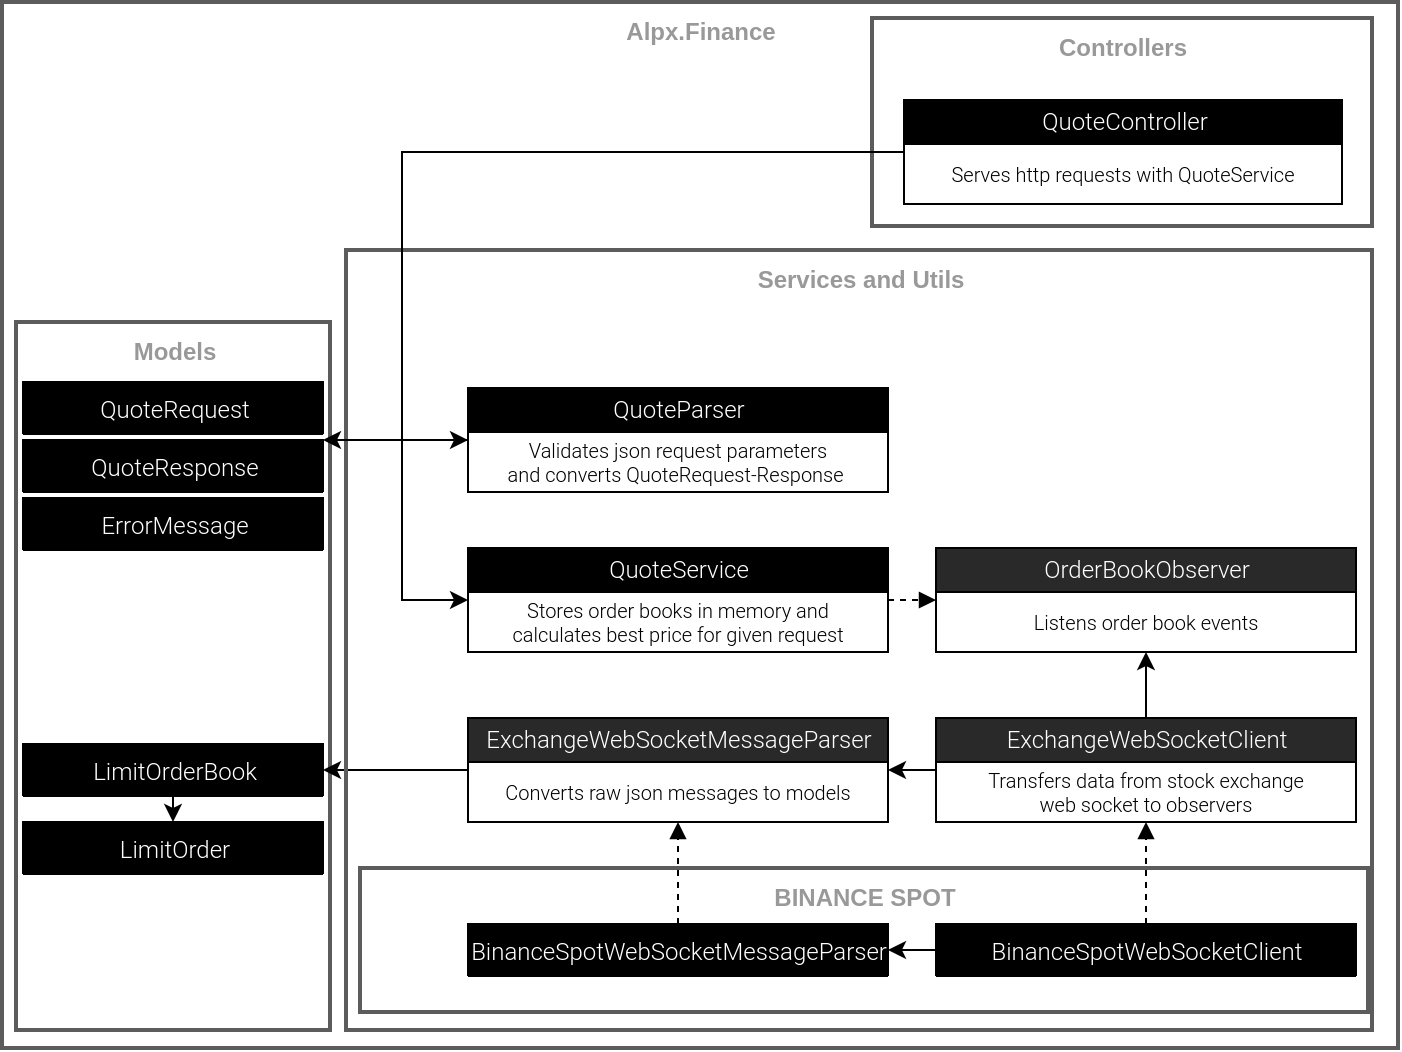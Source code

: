 <mxfile version="22.1.18" type="device">
  <diagram name="Sayfa -1" id="H9G4G-xi_kOFt-lPiyls">
    <mxGraphModel dx="2989" dy="977" grid="0" gridSize="10" guides="1" tooltips="1" connect="1" arrows="1" fold="1" page="0" pageScale="1" pageWidth="827" pageHeight="1169" background="none" math="0" shadow="0">
      <root>
        <mxCell id="0" />
        <mxCell id="1" parent="0" />
        <mxCell id="bSwZlp7oTd56xw5K2ig2-1" value="Alpx.Finance" style="swimlane;rounded=0;shadow=0;comic=0;startSize=29;strokeWidth=2;fillColor=none;fontFamily=Helvetica;fontSize=12;fontColor=#999999;html=1;collapsible=0;swimlaneLine=0;strokeColor=#5C5C5C;verticalAlign=middle;" vertex="1" parent="1">
          <mxGeometry x="-1769" y="-314" width="698" height="523" as="geometry">
            <mxRectangle x="26" y="45" width="40" height="29" as="alternateBounds" />
          </mxGeometry>
        </mxCell>
        <mxCell id="bSwZlp7oTd56xw5K2ig2-2" style="edgeStyle=none;rounded=0;orthogonalLoop=1;jettySize=auto;html=1;exitX=0.5;exitY=1;exitDx=0;exitDy=0;entryX=0.5;entryY=0;entryDx=0;entryDy=0;dashed=1;dashPattern=1 4;startFill=0;endArrow=classicThin;endFill=1;fontSize=10;" edge="1" parent="bSwZlp7oTd56xw5K2ig2-1">
          <mxGeometry relative="1" as="geometry">
            <mxPoint x="90" y="99" as="sourcePoint" />
          </mxGeometry>
        </mxCell>
        <mxCell id="bSwZlp7oTd56xw5K2ig2-40" value="Models" style="swimlane;rounded=0;shadow=0;comic=0;startSize=29;strokeWidth=2;fillColor=none;fontFamily=Helvetica;fontSize=12;fontColor=#999999;html=1;collapsible=0;swimlaneLine=0;strokeColor=#5C5C5C;verticalAlign=middle;" vertex="1" parent="bSwZlp7oTd56xw5K2ig2-1">
          <mxGeometry x="7" y="160" width="157" height="354" as="geometry">
            <mxRectangle x="26" y="45" width="40" height="29" as="alternateBounds" />
          </mxGeometry>
        </mxCell>
        <mxCell id="bSwZlp7oTd56xw5K2ig2-41" style="edgeStyle=none;rounded=0;orthogonalLoop=1;jettySize=auto;html=1;exitX=0.5;exitY=1;exitDx=0;exitDy=0;entryX=0.5;entryY=0;entryDx=0;entryDy=0;dashed=1;dashPattern=1 4;startFill=0;endArrow=classicThin;endFill=1;fontSize=10;" edge="1" parent="bSwZlp7oTd56xw5K2ig2-40">
          <mxGeometry relative="1" as="geometry">
            <mxPoint x="90" y="99" as="sourcePoint" />
          </mxGeometry>
        </mxCell>
        <mxCell id="bSwZlp7oTd56xw5K2ig2-42" value="&lt;p style=&quot;line-height: 100%&quot;&gt;LimitOrder&lt;/p&gt;" style="swimlane;fontStyle=0;align=center;verticalAlign=middle;childLayout=stackLayout;horizontal=1;startSize=27;horizontalStack=0;resizeParent=1;resizeLast=0;collapsible=0;marginBottom=0;rounded=0;shadow=0;strokeWidth=1;swimlaneFillColor=none;fillColor=#000000;swimlaneLine=1;comic=0;fontFamily=Roboto Light;fontSize=12;fontColor=#FFFFFF;labelBorderColor=none;arcSize=22;expand=0;allowArrows=1;gradientColor=none;html=1;" vertex="1" parent="bSwZlp7oTd56xw5K2ig2-40">
          <mxGeometry x="3.5" y="250" width="150" height="26" as="geometry">
            <mxRectangle x="172" y="264" width="100" height="20" as="alternateBounds" />
          </mxGeometry>
        </mxCell>
        <mxCell id="bSwZlp7oTd56xw5K2ig2-88" style="edgeStyle=orthogonalEdgeStyle;rounded=0;orthogonalLoop=1;jettySize=auto;html=1;exitX=0.5;exitY=1;exitDx=0;exitDy=0;entryX=0.5;entryY=0;entryDx=0;entryDy=0;" edge="1" parent="bSwZlp7oTd56xw5K2ig2-40" source="bSwZlp7oTd56xw5K2ig2-43" target="bSwZlp7oTd56xw5K2ig2-42">
          <mxGeometry relative="1" as="geometry" />
        </mxCell>
        <mxCell id="bSwZlp7oTd56xw5K2ig2-43" value="&lt;p style=&quot;line-height: 100%&quot;&gt;LimitOrderBook&lt;/p&gt;" style="swimlane;fontStyle=0;align=center;verticalAlign=middle;childLayout=stackLayout;horizontal=1;startSize=27;horizontalStack=0;resizeParent=1;resizeLast=0;collapsible=0;marginBottom=0;rounded=0;shadow=0;strokeWidth=1;swimlaneFillColor=none;fillColor=#000000;swimlaneLine=1;comic=0;fontFamily=Roboto Light;fontSize=12;fontColor=#FFFFFF;labelBorderColor=none;arcSize=22;expand=0;allowArrows=1;gradientColor=none;html=1;" vertex="1" parent="bSwZlp7oTd56xw5K2ig2-40">
          <mxGeometry x="3.5" y="211" width="150" height="26" as="geometry">
            <mxRectangle x="172" y="264" width="100" height="20" as="alternateBounds" />
          </mxGeometry>
        </mxCell>
        <mxCell id="bSwZlp7oTd56xw5K2ig2-44" value="&lt;p style=&quot;line-height: 100%&quot;&gt;QuoteRequest&lt;/p&gt;" style="swimlane;fontStyle=0;align=center;verticalAlign=middle;childLayout=stackLayout;horizontal=1;startSize=27;horizontalStack=0;resizeParent=1;resizeLast=0;collapsible=0;marginBottom=0;rounded=0;shadow=0;strokeWidth=1;swimlaneFillColor=none;fillColor=#000000;swimlaneLine=1;comic=0;fontFamily=Roboto Light;fontSize=12;fontColor=#FFFFFF;labelBorderColor=none;arcSize=22;expand=0;allowArrows=1;gradientColor=none;html=1;" vertex="1" parent="bSwZlp7oTd56xw5K2ig2-40">
          <mxGeometry x="3.5" y="30" width="150" height="26" as="geometry">
            <mxRectangle x="172" y="264" width="100" height="20" as="alternateBounds" />
          </mxGeometry>
        </mxCell>
        <mxCell id="bSwZlp7oTd56xw5K2ig2-62" value="&lt;p style=&quot;line-height: 100%&quot;&gt;QuoteResponse&lt;/p&gt;" style="swimlane;fontStyle=0;align=center;verticalAlign=middle;childLayout=stackLayout;horizontal=1;startSize=27;horizontalStack=0;resizeParent=1;resizeLast=0;collapsible=0;marginBottom=0;rounded=0;shadow=0;strokeWidth=1;swimlaneFillColor=none;fillColor=#000000;swimlaneLine=1;comic=0;fontFamily=Roboto Light;fontSize=12;fontColor=#FFFFFF;labelBorderColor=none;arcSize=22;expand=0;allowArrows=1;gradientColor=none;html=1;" vertex="1" parent="bSwZlp7oTd56xw5K2ig2-40">
          <mxGeometry x="3.5" y="59" width="150" height="26" as="geometry">
            <mxRectangle x="172" y="264" width="100" height="20" as="alternateBounds" />
          </mxGeometry>
        </mxCell>
        <mxCell id="bSwZlp7oTd56xw5K2ig2-63" value="&lt;p style=&quot;line-height: 100%&quot;&gt;ErrorMessage&lt;/p&gt;" style="swimlane;fontStyle=0;align=center;verticalAlign=middle;childLayout=stackLayout;horizontal=1;startSize=27;horizontalStack=0;resizeParent=1;resizeLast=0;collapsible=0;marginBottom=0;rounded=0;shadow=0;strokeWidth=1;swimlaneFillColor=none;fillColor=#000000;swimlaneLine=1;comic=0;fontFamily=Roboto Light;fontSize=12;fontColor=#FFFFFF;labelBorderColor=none;arcSize=22;expand=0;allowArrows=1;gradientColor=none;html=1;" vertex="1" parent="bSwZlp7oTd56xw5K2ig2-40">
          <mxGeometry x="3.5" y="88" width="150" height="26" as="geometry">
            <mxRectangle x="172" y="264" width="100" height="20" as="alternateBounds" />
          </mxGeometry>
        </mxCell>
        <mxCell id="bSwZlp7oTd56xw5K2ig2-58" style="edgeStyle=orthogonalEdgeStyle;rounded=0;orthogonalLoop=1;jettySize=auto;html=1;exitX=0;exitY=0.5;exitDx=0;exitDy=0;entryX=1;entryY=0.5;entryDx=0;entryDy=0;" edge="1" parent="bSwZlp7oTd56xw5K2ig2-1" source="bSwZlp7oTd56xw5K2ig2-19" target="bSwZlp7oTd56xw5K2ig2-43">
          <mxGeometry relative="1" as="geometry" />
        </mxCell>
        <mxCell id="bSwZlp7oTd56xw5K2ig2-5" value="Services and Utils" style="swimlane;rounded=0;shadow=0;comic=0;startSize=29;strokeWidth=2;fillColor=none;fontFamily=Helvetica;fontSize=12;fontColor=#999999;html=1;collapsible=0;swimlaneLine=0;strokeColor=#5C5C5C;verticalAlign=middle;" vertex="1" parent="bSwZlp7oTd56xw5K2ig2-1">
          <mxGeometry x="172" y="124" width="513" height="390" as="geometry">
            <mxRectangle x="26" y="45" width="40" height="29" as="alternateBounds" />
          </mxGeometry>
        </mxCell>
        <mxCell id="bSwZlp7oTd56xw5K2ig2-6" style="edgeStyle=none;rounded=0;orthogonalLoop=1;jettySize=auto;html=1;exitX=0.5;exitY=1;exitDx=0;exitDy=0;entryX=0.5;entryY=0;entryDx=0;entryDy=0;dashed=1;dashPattern=1 4;startFill=0;endArrow=classicThin;endFill=1;fontSize=10;" edge="1" parent="bSwZlp7oTd56xw5K2ig2-5">
          <mxGeometry relative="1" as="geometry">
            <mxPoint x="90" y="99" as="sourcePoint" />
          </mxGeometry>
        </mxCell>
        <mxCell id="bSwZlp7oTd56xw5K2ig2-56" style="edgeStyle=orthogonalEdgeStyle;rounded=0;orthogonalLoop=1;jettySize=auto;html=1;exitX=0;exitY=0.5;exitDx=0;exitDy=0;entryX=1;entryY=0.5;entryDx=0;entryDy=0;" edge="1" parent="bSwZlp7oTd56xw5K2ig2-5" source="bSwZlp7oTd56xw5K2ig2-7" target="bSwZlp7oTd56xw5K2ig2-19">
          <mxGeometry relative="1" as="geometry" />
        </mxCell>
        <mxCell id="bSwZlp7oTd56xw5K2ig2-82" style="edgeStyle=orthogonalEdgeStyle;rounded=0;orthogonalLoop=1;jettySize=auto;html=1;exitX=0.5;exitY=0;exitDx=0;exitDy=0;entryX=0.5;entryY=1;entryDx=0;entryDy=0;" edge="1" parent="bSwZlp7oTd56xw5K2ig2-5" source="bSwZlp7oTd56xw5K2ig2-7" target="bSwZlp7oTd56xw5K2ig2-79">
          <mxGeometry relative="1" as="geometry" />
        </mxCell>
        <mxCell id="bSwZlp7oTd56xw5K2ig2-7" value="ExchangeWebSocketClient" style="swimlane;fontStyle=0;align=center;verticalAlign=middle;childLayout=stackLayout;horizontal=1;startSize=22;horizontalStack=0;resizeParent=1;resizeLast=0;collapsible=0;marginBottom=0;rounded=0;shadow=0;strokeWidth=1;swimlaneFillColor=none;fillColor=#292929;swimlaneLine=1;comic=0;fontFamily=Roboto Light;fontSize=12;fontColor=#FFFFFF;labelBorderColor=none;arcSize=22;expand=0;allowArrows=1;gradientColor=none;html=1;" vertex="1" parent="bSwZlp7oTd56xw5K2ig2-5">
          <mxGeometry x="295" y="234" width="210" height="52" as="geometry">
            <mxRectangle x="172" y="264" width="100" height="20" as="alternateBounds" />
          </mxGeometry>
        </mxCell>
        <mxCell id="bSwZlp7oTd56xw5K2ig2-8" value="Transfers data from&amp;nbsp;stock exchange &lt;br&gt;web socket to observers" style="text;align=center;verticalAlign=middle;spacingLeft=4;spacingRight=4;overflow=hidden;rotatable=0;points=[[0,0.5],[1,0.5]];portConstraint=eastwest;fontSize=10;gradientColor=none;strokeWidth=1;fontFamily=Roboto Light;html=1;fontStyle=0;allowArrows=0;connectable=0;" vertex="1" parent="bSwZlp7oTd56xw5K2ig2-7">
          <mxGeometry y="22" width="210" height="30" as="geometry" />
        </mxCell>
        <mxCell id="bSwZlp7oTd56xw5K2ig2-19" value="ExchangeWebSocketMessageParser" style="swimlane;fontStyle=0;align=center;verticalAlign=middle;childLayout=stackLayout;horizontal=1;startSize=22;horizontalStack=0;resizeParent=1;resizeLast=0;collapsible=0;marginBottom=0;rounded=0;shadow=0;strokeWidth=1;swimlaneFillColor=none;fillColor=#292929;swimlaneLine=1;comic=0;fontFamily=Roboto Light;fontSize=12;fontColor=#FFFFFF;labelBorderColor=none;arcSize=22;expand=0;allowArrows=1;gradientColor=none;html=1;" vertex="1" parent="bSwZlp7oTd56xw5K2ig2-5">
          <mxGeometry x="61" y="234" width="210" height="52" as="geometry">
            <mxRectangle x="172" y="264" width="100" height="20" as="alternateBounds" />
          </mxGeometry>
        </mxCell>
        <mxCell id="bSwZlp7oTd56xw5K2ig2-20" value="Converts raw json messages to models" style="text;align=center;verticalAlign=middle;spacingLeft=4;spacingRight=4;overflow=hidden;rotatable=0;points=[[0,0.5],[1,0.5]];portConstraint=eastwest;fontSize=10;gradientColor=none;strokeWidth=1;fontFamily=Roboto Light;html=1;fontStyle=0;allowArrows=0;connectable=0;" vertex="1" parent="bSwZlp7oTd56xw5K2ig2-19">
          <mxGeometry y="22" width="210" height="30" as="geometry" />
        </mxCell>
        <mxCell id="bSwZlp7oTd56xw5K2ig2-10" value="BINANCE SPOT" style="swimlane;rounded=0;shadow=0;comic=0;startSize=29;strokeWidth=2;fillColor=none;fontFamily=Helvetica;fontSize=12;fontColor=#999999;html=1;collapsible=0;swimlaneLine=0;strokeColor=#5C5C5C;verticalAlign=middle;" vertex="1" parent="bSwZlp7oTd56xw5K2ig2-5">
          <mxGeometry x="7" y="309" width="504" height="72" as="geometry">
            <mxRectangle x="26" y="45" width="40" height="29" as="alternateBounds" />
          </mxGeometry>
        </mxCell>
        <mxCell id="bSwZlp7oTd56xw5K2ig2-11" style="edgeStyle=none;rounded=0;orthogonalLoop=1;jettySize=auto;html=1;exitX=0.5;exitY=1;exitDx=0;exitDy=0;entryX=0.5;entryY=0;entryDx=0;entryDy=0;dashed=1;dashPattern=1 4;startFill=0;endArrow=classicThin;endFill=1;fontSize=10;" edge="1" parent="bSwZlp7oTd56xw5K2ig2-10">
          <mxGeometry relative="1" as="geometry">
            <mxPoint x="90" y="99" as="sourcePoint" />
          </mxGeometry>
        </mxCell>
        <mxCell id="bSwZlp7oTd56xw5K2ig2-61" style="edgeStyle=orthogonalEdgeStyle;rounded=0;orthogonalLoop=1;jettySize=auto;html=1;exitX=0;exitY=0.5;exitDx=0;exitDy=0;entryX=1;entryY=0.5;entryDx=0;entryDy=0;" edge="1" parent="bSwZlp7oTd56xw5K2ig2-10" source="bSwZlp7oTd56xw5K2ig2-12" target="bSwZlp7oTd56xw5K2ig2-13">
          <mxGeometry relative="1" as="geometry" />
        </mxCell>
        <mxCell id="bSwZlp7oTd56xw5K2ig2-12" value="&lt;p style=&quot;line-height: 100%&quot;&gt;BinanceSpotWebSocketClient&lt;/p&gt;" style="swimlane;fontStyle=0;align=center;verticalAlign=middle;childLayout=stackLayout;horizontal=1;startSize=27;horizontalStack=0;resizeParent=1;resizeLast=0;collapsible=0;marginBottom=0;rounded=0;shadow=0;strokeWidth=1;swimlaneFillColor=none;fillColor=#000000;swimlaneLine=1;comic=0;fontFamily=Roboto Light;fontSize=12;fontColor=#FFFFFF;labelBorderColor=none;arcSize=22;expand=0;allowArrows=1;gradientColor=none;html=1;" vertex="1" parent="bSwZlp7oTd56xw5K2ig2-10">
          <mxGeometry x="288" y="28" width="210" height="26" as="geometry">
            <mxRectangle x="172" y="264" width="100" height="20" as="alternateBounds" />
          </mxGeometry>
        </mxCell>
        <mxCell id="bSwZlp7oTd56xw5K2ig2-13" value="&lt;p style=&quot;line-height: 100%&quot;&gt;BinanceSpotWebSocketMessageParser&lt;/p&gt;" style="swimlane;fontStyle=0;align=center;verticalAlign=middle;childLayout=stackLayout;horizontal=1;startSize=27;horizontalStack=0;resizeParent=1;resizeLast=0;collapsible=0;marginBottom=0;rounded=0;shadow=0;strokeWidth=1;swimlaneFillColor=none;fillColor=#000000;swimlaneLine=1;comic=0;fontFamily=Roboto Light;fontSize=12;fontColor=#FFFFFF;labelBorderColor=none;arcSize=22;expand=0;allowArrows=1;gradientColor=none;html=1;" vertex="1" parent="bSwZlp7oTd56xw5K2ig2-10">
          <mxGeometry x="54" y="28" width="210" height="26" as="geometry">
            <mxRectangle x="172" y="264" width="100" height="20" as="alternateBounds" />
          </mxGeometry>
        </mxCell>
        <mxCell id="bSwZlp7oTd56xw5K2ig2-9" style="edgeStyle=orthogonalEdgeStyle;rounded=0;orthogonalLoop=1;jettySize=auto;html=1;exitX=0.5;exitY=0;exitDx=0;exitDy=0;entryX=0.5;entryY=1;entryDx=0;entryDy=0;dashed=1;endArrow=block;endFill=1;" edge="1" parent="bSwZlp7oTd56xw5K2ig2-5" source="bSwZlp7oTd56xw5K2ig2-12" target="bSwZlp7oTd56xw5K2ig2-7">
          <mxGeometry relative="1" as="geometry" />
        </mxCell>
        <mxCell id="bSwZlp7oTd56xw5K2ig2-60" style="edgeStyle=orthogonalEdgeStyle;rounded=0;orthogonalLoop=1;jettySize=auto;html=1;exitX=0.5;exitY=0;exitDx=0;exitDy=0;entryX=0.5;entryY=1;entryDx=0;entryDy=0;dashed=1;endArrow=block;endFill=1;" edge="1" parent="bSwZlp7oTd56xw5K2ig2-5" source="bSwZlp7oTd56xw5K2ig2-13" target="bSwZlp7oTd56xw5K2ig2-19">
          <mxGeometry relative="1" as="geometry">
            <mxPoint x="399.5" y="267" as="sourcePoint" />
            <mxPoint x="399.5" y="216" as="targetPoint" />
          </mxGeometry>
        </mxCell>
        <mxCell id="bSwZlp7oTd56xw5K2ig2-79" value="OrderBookObserver" style="swimlane;fontStyle=0;align=center;verticalAlign=middle;childLayout=stackLayout;horizontal=1;startSize=22;horizontalStack=0;resizeParent=1;resizeLast=0;collapsible=0;marginBottom=0;rounded=0;shadow=0;strokeWidth=1;swimlaneFillColor=none;fillColor=#292929;swimlaneLine=1;comic=0;fontFamily=Roboto Light;fontSize=12;fontColor=#FFFFFF;labelBorderColor=none;arcSize=22;expand=0;allowArrows=1;gradientColor=none;html=1;" vertex="1" parent="bSwZlp7oTd56xw5K2ig2-5">
          <mxGeometry x="295" y="149" width="210" height="52" as="geometry">
            <mxRectangle x="172" y="264" width="100" height="20" as="alternateBounds" />
          </mxGeometry>
        </mxCell>
        <mxCell id="bSwZlp7oTd56xw5K2ig2-80" value="Listens order book events" style="text;align=center;verticalAlign=middle;spacingLeft=4;spacingRight=4;overflow=hidden;rotatable=0;points=[[0,0.5],[1,0.5]];portConstraint=eastwest;fontSize=10;gradientColor=none;strokeWidth=1;fontFamily=Roboto Light;html=1;fontStyle=0;allowArrows=0;connectable=0;" vertex="1" parent="bSwZlp7oTd56xw5K2ig2-79">
          <mxGeometry y="22" width="210" height="30" as="geometry" />
        </mxCell>
        <mxCell id="bSwZlp7oTd56xw5K2ig2-65" value="QuoteService" style="swimlane;fontStyle=0;align=center;verticalAlign=middle;childLayout=stackLayout;horizontal=1;startSize=22;horizontalStack=0;resizeParent=1;resizeLast=0;collapsible=0;marginBottom=0;rounded=0;shadow=0;strokeWidth=1;swimlaneFillColor=none;fillColor=#000000;swimlaneLine=1;comic=0;fontFamily=Roboto Light;fontSize=12;fontColor=#FFFFFF;labelBorderColor=none;arcSize=22;expand=0;allowArrows=1;gradientColor=none;html=1;" vertex="1" parent="bSwZlp7oTd56xw5K2ig2-5">
          <mxGeometry x="61" y="149" width="210" height="52" as="geometry">
            <mxRectangle x="172" y="264" width="100" height="20" as="alternateBounds" />
          </mxGeometry>
        </mxCell>
        <mxCell id="bSwZlp7oTd56xw5K2ig2-66" value="Stores order books in memory and &lt;br&gt;calculates best price for given request" style="text;align=center;verticalAlign=middle;spacingLeft=4;spacingRight=4;overflow=hidden;rotatable=0;points=[[0,0.5],[1,0.5]];portConstraint=eastwest;fontSize=10;gradientColor=none;strokeWidth=1;fontFamily=Roboto Light;html=1;fontStyle=0;allowArrows=0;connectable=0;" vertex="1" parent="bSwZlp7oTd56xw5K2ig2-65">
          <mxGeometry y="22" width="210" height="30" as="geometry" />
        </mxCell>
        <mxCell id="bSwZlp7oTd56xw5K2ig2-81" style="edgeStyle=orthogonalEdgeStyle;rounded=0;orthogonalLoop=1;jettySize=auto;html=1;exitX=1;exitY=0.5;exitDx=0;exitDy=0;entryX=0;entryY=0.5;entryDx=0;entryDy=0;dashed=1;endArrow=block;endFill=1;" edge="1" parent="bSwZlp7oTd56xw5K2ig2-5" source="bSwZlp7oTd56xw5K2ig2-65" target="bSwZlp7oTd56xw5K2ig2-79">
          <mxGeometry relative="1" as="geometry">
            <mxPoint x="408" y="347" as="sourcePoint" />
            <mxPoint x="408" y="296" as="targetPoint" />
          </mxGeometry>
        </mxCell>
        <mxCell id="bSwZlp7oTd56xw5K2ig2-91" value="QuoteParser" style="swimlane;fontStyle=0;align=center;verticalAlign=middle;childLayout=stackLayout;horizontal=1;startSize=22;horizontalStack=0;resizeParent=1;resizeLast=0;collapsible=0;marginBottom=0;rounded=0;shadow=0;strokeWidth=1;swimlaneFillColor=none;fillColor=#000000;swimlaneLine=1;comic=0;fontFamily=Roboto Light;fontSize=12;fontColor=#FFFFFF;labelBorderColor=none;arcSize=22;expand=0;allowArrows=1;gradientColor=none;html=1;" vertex="1" parent="bSwZlp7oTd56xw5K2ig2-5">
          <mxGeometry x="61" y="69" width="210" height="52" as="geometry">
            <mxRectangle x="172" y="264" width="100" height="20" as="alternateBounds" />
          </mxGeometry>
        </mxCell>
        <mxCell id="bSwZlp7oTd56xw5K2ig2-92" value="Validates json request parameters&lt;br&gt;and converts QuoteRequest-Response&amp;nbsp;" style="text;align=center;verticalAlign=middle;spacingLeft=4;spacingRight=4;overflow=hidden;rotatable=0;points=[[0,0.5],[1,0.5]];portConstraint=eastwest;fontSize=10;gradientColor=none;strokeWidth=1;fontFamily=Roboto Light;html=1;fontStyle=0;allowArrows=0;connectable=0;" vertex="1" parent="bSwZlp7oTd56xw5K2ig2-91">
          <mxGeometry y="22" width="210" height="30" as="geometry" />
        </mxCell>
        <mxCell id="bSwZlp7oTd56xw5K2ig2-69" value="Controllers" style="swimlane;rounded=0;shadow=0;comic=0;startSize=29;strokeWidth=2;fillColor=none;fontFamily=Helvetica;fontSize=12;fontColor=#999999;html=1;collapsible=0;swimlaneLine=0;strokeColor=#5C5C5C;verticalAlign=middle;" vertex="1" parent="bSwZlp7oTd56xw5K2ig2-1">
          <mxGeometry x="435" y="8" width="250" height="104" as="geometry">
            <mxRectangle x="26" y="45" width="40" height="29" as="alternateBounds" />
          </mxGeometry>
        </mxCell>
        <mxCell id="bSwZlp7oTd56xw5K2ig2-70" style="edgeStyle=none;rounded=0;orthogonalLoop=1;jettySize=auto;html=1;exitX=0.5;exitY=1;exitDx=0;exitDy=0;entryX=0.5;entryY=0;entryDx=0;entryDy=0;dashed=1;dashPattern=1 4;startFill=0;endArrow=classicThin;endFill=1;fontSize=10;" edge="1" parent="bSwZlp7oTd56xw5K2ig2-69">
          <mxGeometry relative="1" as="geometry">
            <mxPoint x="90" y="99" as="sourcePoint" />
          </mxGeometry>
        </mxCell>
        <mxCell id="bSwZlp7oTd56xw5K2ig2-72" style="edgeStyle=orthogonalEdgeStyle;rounded=0;orthogonalLoop=1;jettySize=auto;html=1;exitX=0.5;exitY=0;exitDx=0;exitDy=0;entryX=0.5;entryY=1;entryDx=0;entryDy=0;" edge="1" parent="bSwZlp7oTd56xw5K2ig2-69" source="bSwZlp7oTd56xw5K2ig2-73">
          <mxGeometry relative="1" as="geometry">
            <mxPoint x="78.5" y="160" as="targetPoint" />
          </mxGeometry>
        </mxCell>
        <mxCell id="bSwZlp7oTd56xw5K2ig2-77" value="QuoteController" style="swimlane;fontStyle=0;align=center;verticalAlign=middle;childLayout=stackLayout;horizontal=1;startSize=22;horizontalStack=0;resizeParent=1;resizeLast=0;collapsible=0;marginBottom=0;rounded=0;shadow=0;strokeWidth=1;swimlaneFillColor=none;fillColor=#000000;swimlaneLine=1;comic=0;fontFamily=Roboto Light;fontSize=12;fontColor=#FFFFFF;labelBorderColor=none;arcSize=22;expand=0;allowArrows=1;gradientColor=none;html=1;" vertex="1" parent="bSwZlp7oTd56xw5K2ig2-69">
          <mxGeometry x="16" y="41" width="219" height="52" as="geometry">
            <mxRectangle x="172" y="264" width="100" height="20" as="alternateBounds" />
          </mxGeometry>
        </mxCell>
        <mxCell id="bSwZlp7oTd56xw5K2ig2-78" value="Serves http requests with QuoteService" style="text;align=center;verticalAlign=middle;spacingLeft=4;spacingRight=4;overflow=hidden;rotatable=0;points=[[0,0.5],[1,0.5]];portConstraint=eastwest;fontSize=10;gradientColor=none;strokeWidth=1;fontFamily=Roboto Light;html=1;fontStyle=0;allowArrows=0;connectable=0;" vertex="1" parent="bSwZlp7oTd56xw5K2ig2-77">
          <mxGeometry y="22" width="219" height="30" as="geometry" />
        </mxCell>
        <mxCell id="bSwZlp7oTd56xw5K2ig2-87" style="edgeStyle=orthogonalEdgeStyle;rounded=0;orthogonalLoop=1;jettySize=auto;html=1;exitX=0;exitY=0.5;exitDx=0;exitDy=0;entryX=0;entryY=0.5;entryDx=0;entryDy=0;" edge="1" parent="bSwZlp7oTd56xw5K2ig2-1" source="bSwZlp7oTd56xw5K2ig2-77" target="bSwZlp7oTd56xw5K2ig2-65">
          <mxGeometry relative="1" as="geometry">
            <Array as="points">
              <mxPoint x="200" y="75" />
              <mxPoint x="200" y="299" />
            </Array>
          </mxGeometry>
        </mxCell>
        <mxCell id="bSwZlp7oTd56xw5K2ig2-94" style="edgeStyle=orthogonalEdgeStyle;rounded=0;orthogonalLoop=1;jettySize=auto;html=1;exitX=0;exitY=0.5;exitDx=0;exitDy=0;entryX=0;entryY=0.5;entryDx=0;entryDy=0;" edge="1" parent="bSwZlp7oTd56xw5K2ig2-1" source="bSwZlp7oTd56xw5K2ig2-77" target="bSwZlp7oTd56xw5K2ig2-91">
          <mxGeometry relative="1" as="geometry">
            <Array as="points">
              <mxPoint x="200" y="75" />
              <mxPoint x="200" y="219" />
            </Array>
          </mxGeometry>
        </mxCell>
        <mxCell id="bSwZlp7oTd56xw5K2ig2-95" style="edgeStyle=orthogonalEdgeStyle;rounded=0;orthogonalLoop=1;jettySize=auto;html=1;exitX=0;exitY=0.5;exitDx=0;exitDy=0;entryX=1;entryY=0;entryDx=0;entryDy=0;" edge="1" parent="bSwZlp7oTd56xw5K2ig2-1" source="bSwZlp7oTd56xw5K2ig2-91" target="bSwZlp7oTd56xw5K2ig2-62">
          <mxGeometry relative="1" as="geometry">
            <Array as="points">
              <mxPoint x="183" y="219" />
              <mxPoint x="183" y="219" />
            </Array>
          </mxGeometry>
        </mxCell>
      </root>
    </mxGraphModel>
  </diagram>
</mxfile>

